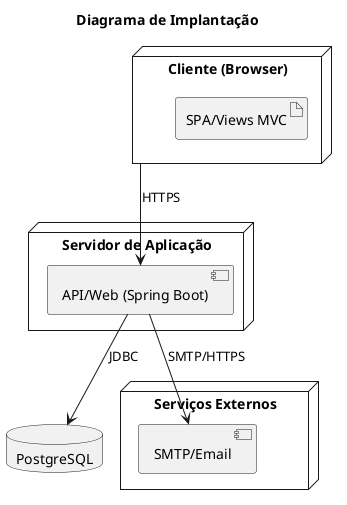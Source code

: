 @startuml
title Diagrama de Implantação

node "Cliente (Browser)" as Browser {
  artifact "SPA/Views MVC"
}

node "Servidor de Aplicação" as App {
  component "API/Web (Spring Boot)" as Api
}

node "Serviços Externos" as Ext {
  component "SMTP/Email" as Smtp
}

database "PostgreSQL" as Pg

Browser --> Api : HTTPS
Api --> Pg : JDBC
Api --> Smtp : SMTP/HTTPS

@enduml
